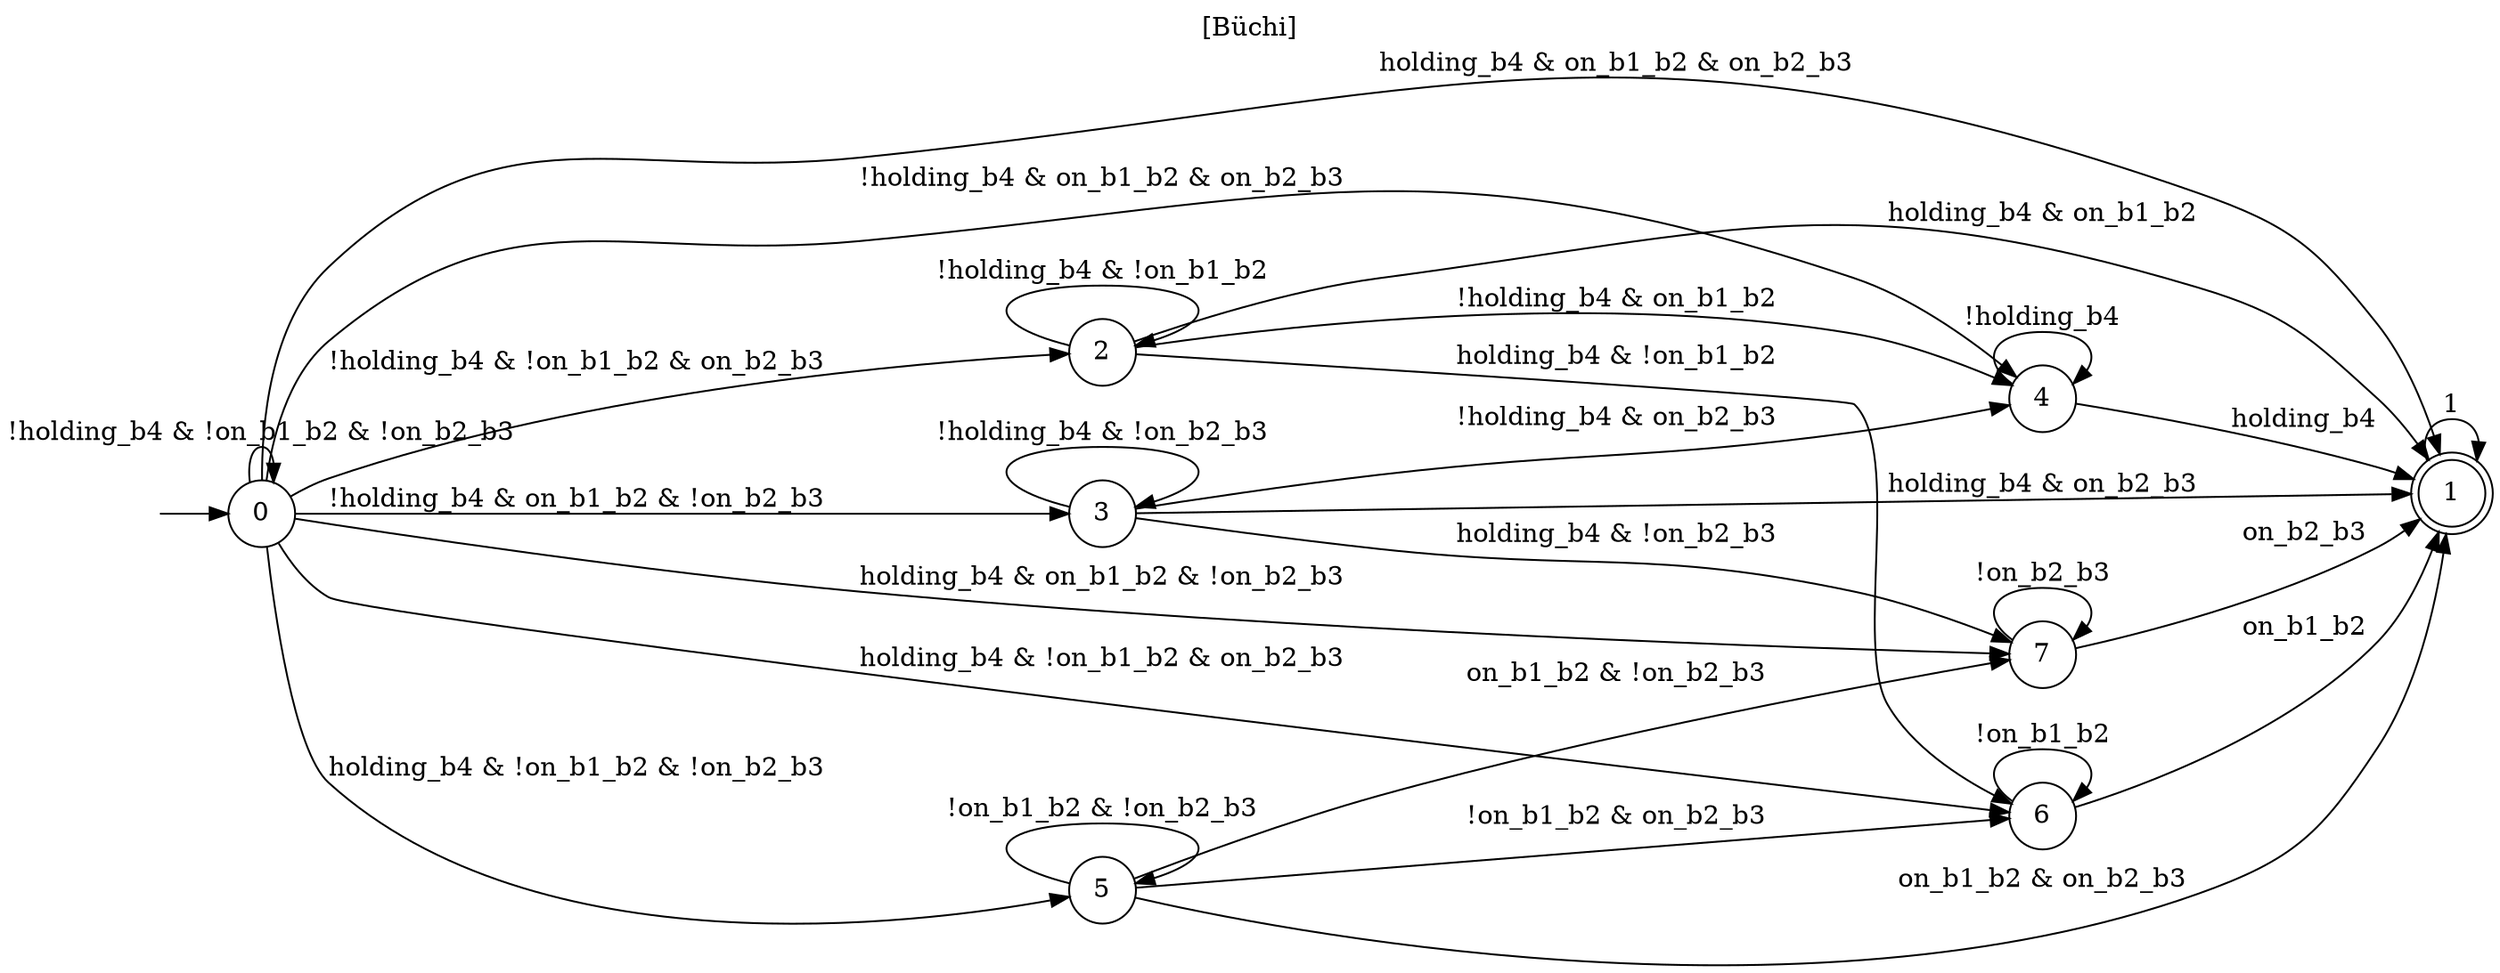 digraph "" {
  rankdir=LR
  label="[Büchi]"
  labelloc="t"
  node [shape="circle"]
  I [label="", style=invis, width=0]
  I -> 0
  0 [label="0"]
  0 -> 0 [label="!holding_b4 & !on_b1_b2 & !on_b2_b3"]
  0 -> 1 [label="holding_b4 & on_b1_b2 & on_b2_b3"]
  0 -> 2 [label="!holding_b4 & !on_b1_b2 & on_b2_b3"]
  0 -> 3 [label="!holding_b4 & on_b1_b2 & !on_b2_b3"]
  0 -> 4 [label="!holding_b4 & on_b1_b2 & on_b2_b3"]
  0 -> 5 [label="holding_b4 & !on_b1_b2 & !on_b2_b3"]
  0 -> 6 [label="holding_b4 & !on_b1_b2 & on_b2_b3"]
  0 -> 7 [label="holding_b4 & on_b1_b2 & !on_b2_b3"]
  1 [label="1", peripheries=2]
  1 -> 1 [label="1"]
  2 [label="2"]
  2 -> 1 [label="holding_b4 & on_b1_b2"]
  2 -> 2 [label="!holding_b4 & !on_b1_b2"]
  2 -> 4 [label="!holding_b4 & on_b1_b2"]
  2 -> 6 [label="holding_b4 & !on_b1_b2"]
  3 [label="3"]
  3 -> 1 [label="holding_b4 & on_b2_b3"]
  3 -> 3 [label="!holding_b4 & !on_b2_b3"]
  3 -> 4 [label="!holding_b4 & on_b2_b3"]
  3 -> 7 [label="holding_b4 & !on_b2_b3"]
  4 [label="4"]
  4 -> 1 [label="holding_b4"]
  4 -> 4 [label="!holding_b4"]
  5 [label="5"]
  5 -> 1 [label="on_b1_b2 & on_b2_b3"]
  5 -> 5 [label="!on_b1_b2 & !on_b2_b3"]
  5 -> 6 [label="!on_b1_b2 & on_b2_b3"]
  5 -> 7 [label="on_b1_b2 & !on_b2_b3"]
  6 [label="6"]
  6 -> 1 [label="on_b1_b2"]
  6 -> 6 [label="!on_b1_b2"]
  7 [label="7"]
  7 -> 1 [label="on_b2_b3"]
  7 -> 7 [label="!on_b2_b3"]
}
